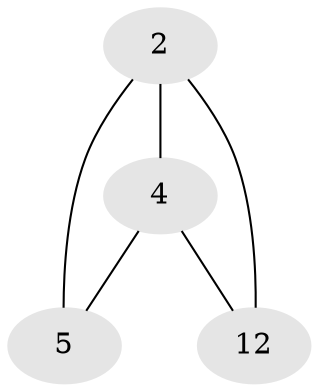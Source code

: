 // Generated by graph-tools (version 1.1) at 2025/46/02/15/25 05:46:28]
// undirected, 4 vertices, 5 edges
graph export_dot {
graph [start="1"]
  node [color=gray90,style=filled];
  2 [super="+1+3+7+8+9+10+11+13+14+15+18+19"];
  4;
  5 [super="+8+16+20"];
  12 [super="+16+17"];
  2 -- 4;
  2 -- 5;
  2 -- 12;
  4 -- 5;
  4 -- 12;
}
